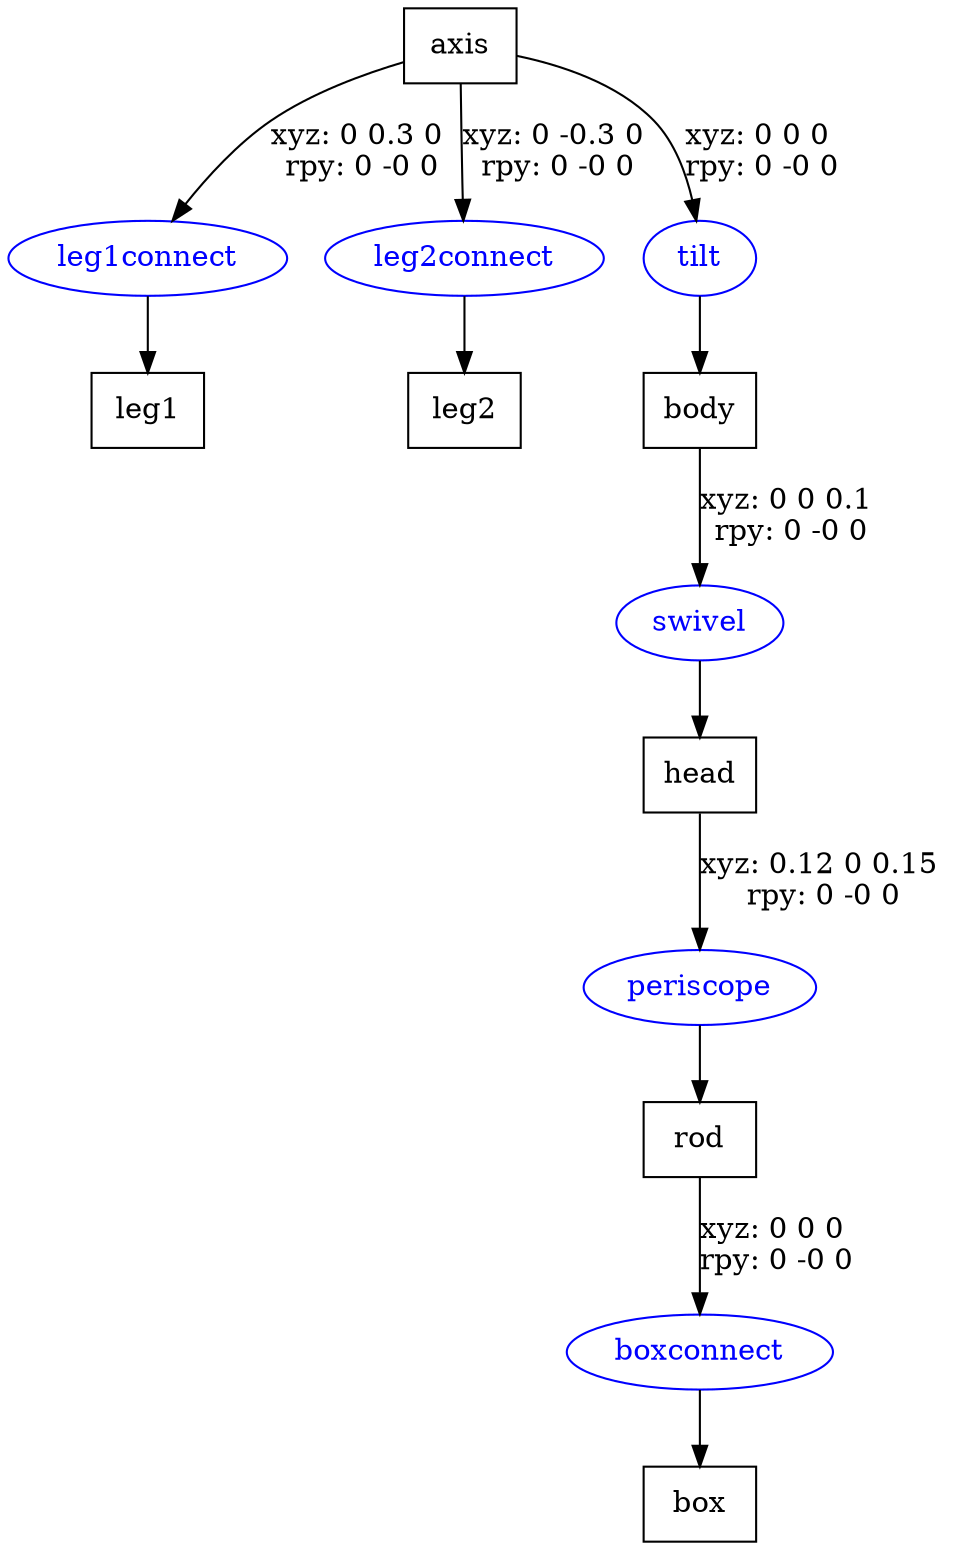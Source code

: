 digraph G {
node [shape=box];
"axis" [label="axis"];
"leg1" [label="leg1"];
"leg2" [label="leg2"];
"body" [label="body"];
"head" [label="head"];
"rod" [label="rod"];
"box" [label="box"];
node [shape=ellipse, color=blue, fontcolor=blue];
"axis" -> "leg1connect" [label="xyz: 0 0.3 0 \nrpy: 0 -0 0"]
"leg1connect" -> "leg1"
"axis" -> "leg2connect" [label="xyz: 0 -0.3 0 \nrpy: 0 -0 0"]
"leg2connect" -> "leg2"
"axis" -> "tilt" [label="xyz: 0 0 0 \nrpy: 0 -0 0"]
"tilt" -> "body"
"body" -> "swivel" [label="xyz: 0 0 0.1 \nrpy: 0 -0 0"]
"swivel" -> "head"
"head" -> "periscope" [label="xyz: 0.12 0 0.15 \nrpy: 0 -0 0"]
"periscope" -> "rod"
"rod" -> "boxconnect" [label="xyz: 0 0 0 \nrpy: 0 -0 0"]
"boxconnect" -> "box"
}
